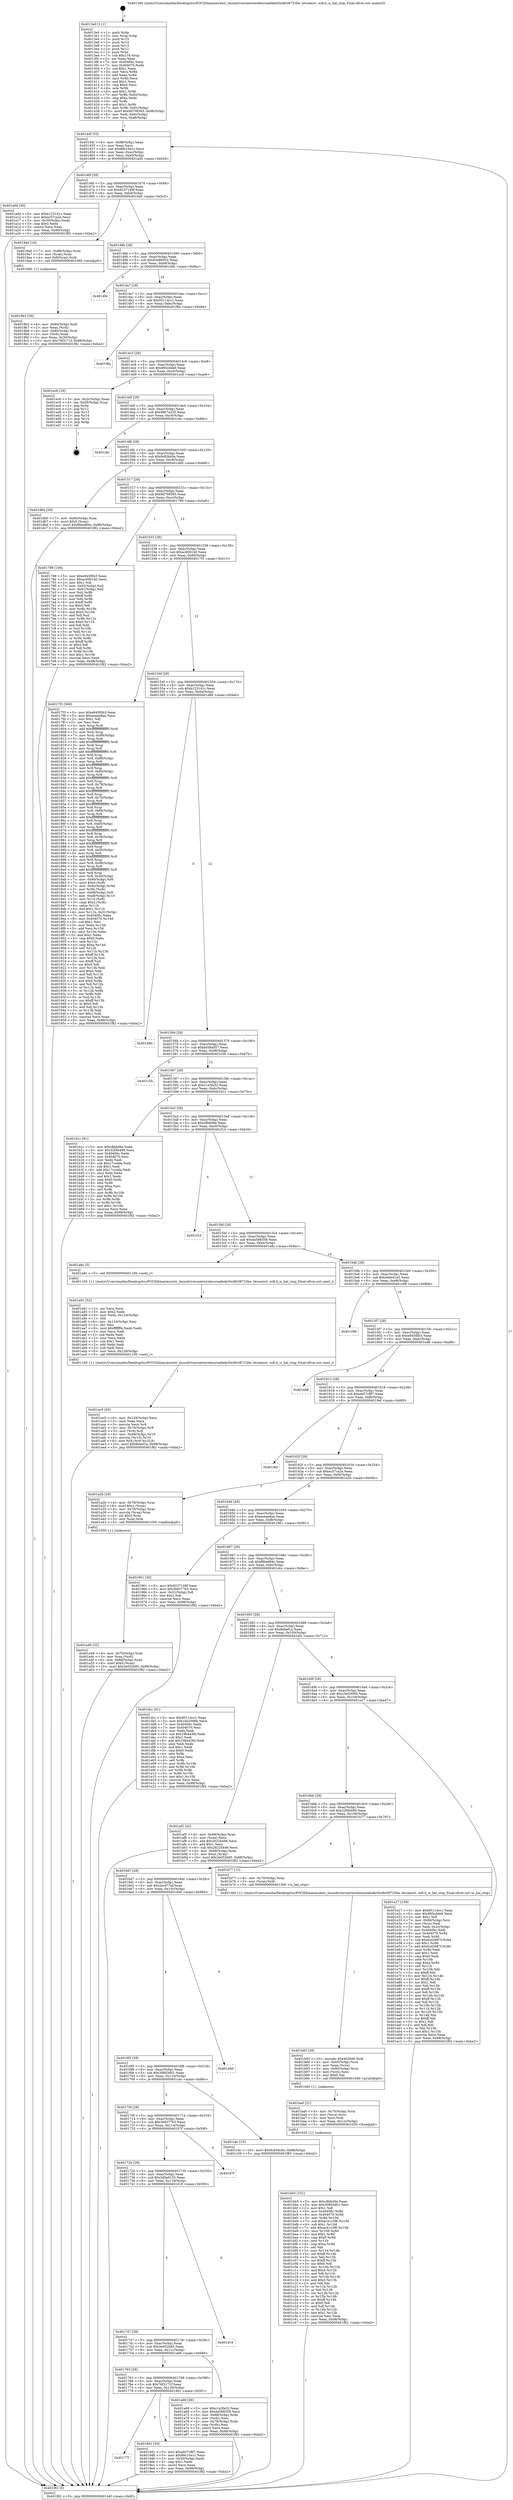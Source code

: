 digraph "0x4013e0" {
  label = "0x4013e0 (/mnt/c/Users/mathe/Desktop/tcc/POCII/binaries/extr_linuxdriversnetwirelessrealtekrtlwifirtl8723be..btcoexist..wifi.h_is_hal_stop_Final-ollvm.out::main(0))"
  labelloc = "t"
  node[shape=record]

  Entry [label="",width=0.3,height=0.3,shape=circle,fillcolor=black,style=filled]
  "0x40144f" [label="{
     0x40144f [32]\l
     | [instrs]\l
     &nbsp;&nbsp;0x40144f \<+6\>: mov -0x98(%rbp),%eax\l
     &nbsp;&nbsp;0x401455 \<+2\>: mov %eax,%ecx\l
     &nbsp;&nbsp;0x401457 \<+6\>: sub $0x88c10a1c,%ecx\l
     &nbsp;&nbsp;0x40145d \<+6\>: mov %eax,-0xac(%rbp)\l
     &nbsp;&nbsp;0x401463 \<+6\>: mov %ecx,-0xb0(%rbp)\l
     &nbsp;&nbsp;0x401469 \<+6\>: je 0000000000401a0d \<main+0x62d\>\l
  }"]
  "0x401a0d" [label="{
     0x401a0d [30]\l
     | [instrs]\l
     &nbsp;&nbsp;0x401a0d \<+5\>: mov $0xb123141c,%eax\l
     &nbsp;&nbsp;0x401a12 \<+5\>: mov $0xec57ca2e,%ecx\l
     &nbsp;&nbsp;0x401a17 \<+3\>: mov -0x30(%rbp),%edx\l
     &nbsp;&nbsp;0x401a1a \<+3\>: cmp $0x0,%edx\l
     &nbsp;&nbsp;0x401a1d \<+3\>: cmove %ecx,%eax\l
     &nbsp;&nbsp;0x401a20 \<+6\>: mov %eax,-0x98(%rbp)\l
     &nbsp;&nbsp;0x401a26 \<+5\>: jmp 0000000000401f82 \<main+0xba2\>\l
  }"]
  "0x40146f" [label="{
     0x40146f [28]\l
     | [instrs]\l
     &nbsp;&nbsp;0x40146f \<+5\>: jmp 0000000000401474 \<main+0x94\>\l
     &nbsp;&nbsp;0x401474 \<+6\>: mov -0xac(%rbp),%eax\l
     &nbsp;&nbsp;0x40147a \<+5\>: sub $0x9237149f,%eax\l
     &nbsp;&nbsp;0x40147f \<+6\>: mov %eax,-0xb4(%rbp)\l
     &nbsp;&nbsp;0x401485 \<+6\>: je 00000000004019a0 \<main+0x5c0\>\l
  }"]
  Exit [label="",width=0.3,height=0.3,shape=circle,fillcolor=black,style=filled,peripheries=2]
  "0x4019a0" [label="{
     0x4019a0 [19]\l
     | [instrs]\l
     &nbsp;&nbsp;0x4019a0 \<+7\>: mov -0x88(%rbp),%rax\l
     &nbsp;&nbsp;0x4019a7 \<+3\>: mov (%rax),%rax\l
     &nbsp;&nbsp;0x4019aa \<+4\>: mov 0x8(%rax),%rdi\l
     &nbsp;&nbsp;0x4019ae \<+5\>: call 0000000000401060 \<atoi@plt\>\l
     | [calls]\l
     &nbsp;&nbsp;0x401060 \{1\} (unknown)\l
  }"]
  "0x40148b" [label="{
     0x40148b [28]\l
     | [instrs]\l
     &nbsp;&nbsp;0x40148b \<+5\>: jmp 0000000000401490 \<main+0xb0\>\l
     &nbsp;&nbsp;0x401490 \<+6\>: mov -0xac(%rbp),%eax\l
     &nbsp;&nbsp;0x401496 \<+5\>: sub $0x93a86052,%eax\l
     &nbsp;&nbsp;0x40149b \<+6\>: mov %eax,-0xb8(%rbp)\l
     &nbsp;&nbsp;0x4014a1 \<+6\>: je 0000000000401d9c \<main+0x9bc\>\l
  }"]
  "0x401bb5" [label="{
     0x401bb5 [151]\l
     | [instrs]\l
     &nbsp;&nbsp;0x401bb5 \<+5\>: mov $0xc8bfcfde,%eax\l
     &nbsp;&nbsp;0x401bba \<+5\>: mov $0x30803d01,%esi\l
     &nbsp;&nbsp;0x401bbf \<+2\>: mov $0x1,%dl\l
     &nbsp;&nbsp;0x401bc1 \<+8\>: mov 0x40406c,%r8d\l
     &nbsp;&nbsp;0x401bc9 \<+8\>: mov 0x404070,%r9d\l
     &nbsp;&nbsp;0x401bd1 \<+3\>: mov %r8d,%r10d\l
     &nbsp;&nbsp;0x401bd4 \<+7\>: sub $0xac41c3f6,%r10d\l
     &nbsp;&nbsp;0x401bdb \<+4\>: sub $0x1,%r10d\l
     &nbsp;&nbsp;0x401bdf \<+7\>: add $0xac41c3f6,%r10d\l
     &nbsp;&nbsp;0x401be6 \<+4\>: imul %r10d,%r8d\l
     &nbsp;&nbsp;0x401bea \<+4\>: and $0x1,%r8d\l
     &nbsp;&nbsp;0x401bee \<+4\>: cmp $0x0,%r8d\l
     &nbsp;&nbsp;0x401bf2 \<+4\>: sete %r11b\l
     &nbsp;&nbsp;0x401bf6 \<+4\>: cmp $0xa,%r9d\l
     &nbsp;&nbsp;0x401bfa \<+3\>: setl %bl\l
     &nbsp;&nbsp;0x401bfd \<+3\>: mov %r11b,%r14b\l
     &nbsp;&nbsp;0x401c00 \<+4\>: xor $0xff,%r14b\l
     &nbsp;&nbsp;0x401c04 \<+3\>: mov %bl,%r15b\l
     &nbsp;&nbsp;0x401c07 \<+4\>: xor $0xff,%r15b\l
     &nbsp;&nbsp;0x401c0b \<+3\>: xor $0x0,%dl\l
     &nbsp;&nbsp;0x401c0e \<+3\>: mov %r14b,%r12b\l
     &nbsp;&nbsp;0x401c11 \<+4\>: and $0x0,%r12b\l
     &nbsp;&nbsp;0x401c15 \<+3\>: and %dl,%r11b\l
     &nbsp;&nbsp;0x401c18 \<+3\>: mov %r15b,%r13b\l
     &nbsp;&nbsp;0x401c1b \<+4\>: and $0x0,%r13b\l
     &nbsp;&nbsp;0x401c1f \<+2\>: and %dl,%bl\l
     &nbsp;&nbsp;0x401c21 \<+3\>: or %r11b,%r12b\l
     &nbsp;&nbsp;0x401c24 \<+3\>: or %bl,%r13b\l
     &nbsp;&nbsp;0x401c27 \<+3\>: xor %r13b,%r12b\l
     &nbsp;&nbsp;0x401c2a \<+3\>: or %r15b,%r14b\l
     &nbsp;&nbsp;0x401c2d \<+4\>: xor $0xff,%r14b\l
     &nbsp;&nbsp;0x401c31 \<+3\>: or $0x0,%dl\l
     &nbsp;&nbsp;0x401c34 \<+3\>: and %dl,%r14b\l
     &nbsp;&nbsp;0x401c37 \<+3\>: or %r14b,%r12b\l
     &nbsp;&nbsp;0x401c3a \<+4\>: test $0x1,%r12b\l
     &nbsp;&nbsp;0x401c3e \<+3\>: cmovne %esi,%eax\l
     &nbsp;&nbsp;0x401c41 \<+6\>: mov %eax,-0x98(%rbp)\l
     &nbsp;&nbsp;0x401c47 \<+5\>: jmp 0000000000401f82 \<main+0xba2\>\l
  }"]
  "0x401d9c" [label="{
     0x401d9c\l
  }", style=dashed]
  "0x4014a7" [label="{
     0x4014a7 [28]\l
     | [instrs]\l
     &nbsp;&nbsp;0x4014a7 \<+5\>: jmp 00000000004014ac \<main+0xcc\>\l
     &nbsp;&nbsp;0x4014ac \<+6\>: mov -0xac(%rbp),%eax\l
     &nbsp;&nbsp;0x4014b2 \<+5\>: sub $0x95114cc1,%eax\l
     &nbsp;&nbsp;0x4014b7 \<+6\>: mov %eax,-0xbc(%rbp)\l
     &nbsp;&nbsp;0x4014bd \<+6\>: je 0000000000401f6a \<main+0xb8a\>\l
  }"]
  "0x401ba0" [label="{
     0x401ba0 [21]\l
     | [instrs]\l
     &nbsp;&nbsp;0x401ba0 \<+4\>: mov -0x70(%rbp),%rcx\l
     &nbsp;&nbsp;0x401ba4 \<+3\>: mov (%rcx),%rcx\l
     &nbsp;&nbsp;0x401ba7 \<+3\>: mov %rcx,%rdi\l
     &nbsp;&nbsp;0x401baa \<+6\>: mov %eax,-0x12c(%rbp)\l
     &nbsp;&nbsp;0x401bb0 \<+5\>: call 0000000000401030 \<free@plt\>\l
     | [calls]\l
     &nbsp;&nbsp;0x401030 \{1\} (unknown)\l
  }"]
  "0x401f6a" [label="{
     0x401f6a\l
  }", style=dashed]
  "0x4014c3" [label="{
     0x4014c3 [28]\l
     | [instrs]\l
     &nbsp;&nbsp;0x4014c3 \<+5\>: jmp 00000000004014c8 \<main+0xe8\>\l
     &nbsp;&nbsp;0x4014c8 \<+6\>: mov -0xac(%rbp),%eax\l
     &nbsp;&nbsp;0x4014ce \<+5\>: sub $0x985cdde9,%eax\l
     &nbsp;&nbsp;0x4014d3 \<+6\>: mov %eax,-0xc0(%rbp)\l
     &nbsp;&nbsp;0x4014d9 \<+6\>: je 0000000000401ec6 \<main+0xae6\>\l
  }"]
  "0x401b83" [label="{
     0x401b83 [29]\l
     | [instrs]\l
     &nbsp;&nbsp;0x401b83 \<+10\>: movabs $0x4020d6,%rdi\l
     &nbsp;&nbsp;0x401b8d \<+4\>: mov -0x60(%rbp),%rcx\l
     &nbsp;&nbsp;0x401b91 \<+2\>: mov %eax,(%rcx)\l
     &nbsp;&nbsp;0x401b93 \<+4\>: mov -0x60(%rbp),%rcx\l
     &nbsp;&nbsp;0x401b97 \<+2\>: mov (%rcx),%esi\l
     &nbsp;&nbsp;0x401b99 \<+2\>: mov $0x0,%al\l
     &nbsp;&nbsp;0x401b9b \<+5\>: call 0000000000401040 \<printf@plt\>\l
     | [calls]\l
     &nbsp;&nbsp;0x401040 \{1\} (unknown)\l
  }"]
  "0x401ec6" [label="{
     0x401ec6 [18]\l
     | [instrs]\l
     &nbsp;&nbsp;0x401ec6 \<+3\>: mov -0x2c(%rbp),%eax\l
     &nbsp;&nbsp;0x401ec9 \<+4\>: lea -0x28(%rbp),%rsp\l
     &nbsp;&nbsp;0x401ecd \<+1\>: pop %rbx\l
     &nbsp;&nbsp;0x401ece \<+2\>: pop %r12\l
     &nbsp;&nbsp;0x401ed0 \<+2\>: pop %r13\l
     &nbsp;&nbsp;0x401ed2 \<+2\>: pop %r14\l
     &nbsp;&nbsp;0x401ed4 \<+2\>: pop %r15\l
     &nbsp;&nbsp;0x401ed6 \<+1\>: pop %rbp\l
     &nbsp;&nbsp;0x401ed7 \<+1\>: ret\l
  }"]
  "0x4014df" [label="{
     0x4014df [28]\l
     | [instrs]\l
     &nbsp;&nbsp;0x4014df \<+5\>: jmp 00000000004014e4 \<main+0x104\>\l
     &nbsp;&nbsp;0x4014e4 \<+6\>: mov -0xac(%rbp),%eax\l
     &nbsp;&nbsp;0x4014ea \<+5\>: sub $0x9967a225,%eax\l
     &nbsp;&nbsp;0x4014ef \<+6\>: mov %eax,-0xc4(%rbp)\l
     &nbsp;&nbsp;0x4014f5 \<+6\>: je 0000000000401cbc \<main+0x8dc\>\l
  }"]
  "0x401ac5" [label="{
     0x401ac5 [45]\l
     | [instrs]\l
     &nbsp;&nbsp;0x401ac5 \<+6\>: mov -0x128(%rbp),%ecx\l
     &nbsp;&nbsp;0x401acb \<+3\>: imul %eax,%ecx\l
     &nbsp;&nbsp;0x401ace \<+3\>: movslq %ecx,%r8\l
     &nbsp;&nbsp;0x401ad1 \<+4\>: mov -0x70(%rbp),%r9\l
     &nbsp;&nbsp;0x401ad5 \<+3\>: mov (%r9),%r9\l
     &nbsp;&nbsp;0x401ad8 \<+4\>: mov -0x68(%rbp),%r10\l
     &nbsp;&nbsp;0x401adc \<+3\>: movslq (%r10),%r10\l
     &nbsp;&nbsp;0x401adf \<+4\>: mov %r8,(%r9,%r10,8)\l
     &nbsp;&nbsp;0x401ae3 \<+10\>: movl $0x8ebef1a,-0x98(%rbp)\l
     &nbsp;&nbsp;0x401aed \<+5\>: jmp 0000000000401f82 \<main+0xba2\>\l
  }"]
  "0x401cbc" [label="{
     0x401cbc\l
  }", style=dashed]
  "0x4014fb" [label="{
     0x4014fb [28]\l
     | [instrs]\l
     &nbsp;&nbsp;0x4014fb \<+5\>: jmp 0000000000401500 \<main+0x120\>\l
     &nbsp;&nbsp;0x401500 \<+6\>: mov -0xac(%rbp),%eax\l
     &nbsp;&nbsp;0x401506 \<+5\>: sub $0x9c836c0e,%eax\l
     &nbsp;&nbsp;0x40150b \<+6\>: mov %eax,-0xc8(%rbp)\l
     &nbsp;&nbsp;0x401511 \<+6\>: je 0000000000401db0 \<main+0x9d0\>\l
  }"]
  "0x401a91" [label="{
     0x401a91 [52]\l
     | [instrs]\l
     &nbsp;&nbsp;0x401a91 \<+2\>: xor %ecx,%ecx\l
     &nbsp;&nbsp;0x401a93 \<+5\>: mov $0x2,%edx\l
     &nbsp;&nbsp;0x401a98 \<+6\>: mov %edx,-0x124(%rbp)\l
     &nbsp;&nbsp;0x401a9e \<+1\>: cltd\l
     &nbsp;&nbsp;0x401a9f \<+6\>: mov -0x124(%rbp),%esi\l
     &nbsp;&nbsp;0x401aa5 \<+2\>: idiv %esi\l
     &nbsp;&nbsp;0x401aa7 \<+6\>: imul $0xfffffffe,%edx,%edx\l
     &nbsp;&nbsp;0x401aad \<+2\>: mov %ecx,%edi\l
     &nbsp;&nbsp;0x401aaf \<+2\>: sub %edx,%edi\l
     &nbsp;&nbsp;0x401ab1 \<+2\>: mov %ecx,%edx\l
     &nbsp;&nbsp;0x401ab3 \<+3\>: sub $0x1,%edx\l
     &nbsp;&nbsp;0x401ab6 \<+2\>: add %edx,%edi\l
     &nbsp;&nbsp;0x401ab8 \<+2\>: sub %edi,%ecx\l
     &nbsp;&nbsp;0x401aba \<+6\>: mov %ecx,-0x128(%rbp)\l
     &nbsp;&nbsp;0x401ac0 \<+5\>: call 0000000000401160 \<next_i\>\l
     | [calls]\l
     &nbsp;&nbsp;0x401160 \{1\} (/mnt/c/Users/mathe/Desktop/tcc/POCII/binaries/extr_linuxdriversnetwirelessrealtekrtlwifirtl8723be..btcoexist..wifi.h_is_hal_stop_Final-ollvm.out::next_i)\l
  }"]
  "0x401db0" [label="{
     0x401db0 [28]\l
     | [instrs]\l
     &nbsp;&nbsp;0x401db0 \<+7\>: mov -0x90(%rbp),%rax\l
     &nbsp;&nbsp;0x401db7 \<+6\>: movl $0x0,(%rax)\l
     &nbsp;&nbsp;0x401dbd \<+10\>: movl $0xf8bed84c,-0x98(%rbp)\l
     &nbsp;&nbsp;0x401dc7 \<+5\>: jmp 0000000000401f82 \<main+0xba2\>\l
  }"]
  "0x401517" [label="{
     0x401517 [28]\l
     | [instrs]\l
     &nbsp;&nbsp;0x401517 \<+5\>: jmp 000000000040151c \<main+0x13c\>\l
     &nbsp;&nbsp;0x40151c \<+6\>: mov -0xac(%rbp),%eax\l
     &nbsp;&nbsp;0x401522 \<+5\>: sub $0x9d708365,%eax\l
     &nbsp;&nbsp;0x401527 \<+6\>: mov %eax,-0xcc(%rbp)\l
     &nbsp;&nbsp;0x40152d \<+6\>: je 0000000000401789 \<main+0x3a9\>\l
  }"]
  "0x401a48" [label="{
     0x401a48 [32]\l
     | [instrs]\l
     &nbsp;&nbsp;0x401a48 \<+4\>: mov -0x70(%rbp),%rdi\l
     &nbsp;&nbsp;0x401a4c \<+3\>: mov %rax,(%rdi)\l
     &nbsp;&nbsp;0x401a4f \<+4\>: mov -0x68(%rbp),%rax\l
     &nbsp;&nbsp;0x401a53 \<+6\>: movl $0x0,(%rax)\l
     &nbsp;&nbsp;0x401a59 \<+10\>: movl $0x3e052b85,-0x98(%rbp)\l
     &nbsp;&nbsp;0x401a63 \<+5\>: jmp 0000000000401f82 \<main+0xba2\>\l
  }"]
  "0x401789" [label="{
     0x401789 [106]\l
     | [instrs]\l
     &nbsp;&nbsp;0x401789 \<+5\>: mov $0xe845f0b3,%eax\l
     &nbsp;&nbsp;0x40178e \<+5\>: mov $0xac000140,%ecx\l
     &nbsp;&nbsp;0x401793 \<+2\>: mov $0x1,%dl\l
     &nbsp;&nbsp;0x401795 \<+7\>: mov -0x92(%rbp),%sil\l
     &nbsp;&nbsp;0x40179c \<+7\>: mov -0x91(%rbp),%dil\l
     &nbsp;&nbsp;0x4017a3 \<+3\>: mov %sil,%r8b\l
     &nbsp;&nbsp;0x4017a6 \<+4\>: xor $0xff,%r8b\l
     &nbsp;&nbsp;0x4017aa \<+3\>: mov %dil,%r9b\l
     &nbsp;&nbsp;0x4017ad \<+4\>: xor $0xff,%r9b\l
     &nbsp;&nbsp;0x4017b1 \<+3\>: xor $0x0,%dl\l
     &nbsp;&nbsp;0x4017b4 \<+3\>: mov %r8b,%r10b\l
     &nbsp;&nbsp;0x4017b7 \<+4\>: and $0x0,%r10b\l
     &nbsp;&nbsp;0x4017bb \<+3\>: and %dl,%sil\l
     &nbsp;&nbsp;0x4017be \<+3\>: mov %r9b,%r11b\l
     &nbsp;&nbsp;0x4017c1 \<+4\>: and $0x0,%r11b\l
     &nbsp;&nbsp;0x4017c5 \<+3\>: and %dl,%dil\l
     &nbsp;&nbsp;0x4017c8 \<+3\>: or %sil,%r10b\l
     &nbsp;&nbsp;0x4017cb \<+3\>: or %dil,%r11b\l
     &nbsp;&nbsp;0x4017ce \<+3\>: xor %r11b,%r10b\l
     &nbsp;&nbsp;0x4017d1 \<+3\>: or %r9b,%r8b\l
     &nbsp;&nbsp;0x4017d4 \<+4\>: xor $0xff,%r8b\l
     &nbsp;&nbsp;0x4017d8 \<+3\>: or $0x0,%dl\l
     &nbsp;&nbsp;0x4017db \<+3\>: and %dl,%r8b\l
     &nbsp;&nbsp;0x4017de \<+3\>: or %r8b,%r10b\l
     &nbsp;&nbsp;0x4017e1 \<+4\>: test $0x1,%r10b\l
     &nbsp;&nbsp;0x4017e5 \<+3\>: cmovne %ecx,%eax\l
     &nbsp;&nbsp;0x4017e8 \<+6\>: mov %eax,-0x98(%rbp)\l
     &nbsp;&nbsp;0x4017ee \<+5\>: jmp 0000000000401f82 \<main+0xba2\>\l
  }"]
  "0x401533" [label="{
     0x401533 [28]\l
     | [instrs]\l
     &nbsp;&nbsp;0x401533 \<+5\>: jmp 0000000000401538 \<main+0x158\>\l
     &nbsp;&nbsp;0x401538 \<+6\>: mov -0xac(%rbp),%eax\l
     &nbsp;&nbsp;0x40153e \<+5\>: sub $0xac000140,%eax\l
     &nbsp;&nbsp;0x401543 \<+6\>: mov %eax,-0xd0(%rbp)\l
     &nbsp;&nbsp;0x401549 \<+6\>: je 00000000004017f3 \<main+0x413\>\l
  }"]
  "0x401f82" [label="{
     0x401f82 [5]\l
     | [instrs]\l
     &nbsp;&nbsp;0x401f82 \<+5\>: jmp 000000000040144f \<main+0x6f\>\l
  }"]
  "0x4013e0" [label="{
     0x4013e0 [111]\l
     | [instrs]\l
     &nbsp;&nbsp;0x4013e0 \<+1\>: push %rbp\l
     &nbsp;&nbsp;0x4013e1 \<+3\>: mov %rsp,%rbp\l
     &nbsp;&nbsp;0x4013e4 \<+2\>: push %r15\l
     &nbsp;&nbsp;0x4013e6 \<+2\>: push %r14\l
     &nbsp;&nbsp;0x4013e8 \<+2\>: push %r13\l
     &nbsp;&nbsp;0x4013ea \<+2\>: push %r12\l
     &nbsp;&nbsp;0x4013ec \<+1\>: push %rbx\l
     &nbsp;&nbsp;0x4013ed \<+7\>: sub $0x118,%rsp\l
     &nbsp;&nbsp;0x4013f4 \<+2\>: xor %eax,%eax\l
     &nbsp;&nbsp;0x4013f6 \<+7\>: mov 0x40406c,%ecx\l
     &nbsp;&nbsp;0x4013fd \<+7\>: mov 0x404070,%edx\l
     &nbsp;&nbsp;0x401404 \<+3\>: sub $0x1,%eax\l
     &nbsp;&nbsp;0x401407 \<+3\>: mov %ecx,%r8d\l
     &nbsp;&nbsp;0x40140a \<+3\>: add %eax,%r8d\l
     &nbsp;&nbsp;0x40140d \<+4\>: imul %r8d,%ecx\l
     &nbsp;&nbsp;0x401411 \<+3\>: and $0x1,%ecx\l
     &nbsp;&nbsp;0x401414 \<+3\>: cmp $0x0,%ecx\l
     &nbsp;&nbsp;0x401417 \<+4\>: sete %r9b\l
     &nbsp;&nbsp;0x40141b \<+4\>: and $0x1,%r9b\l
     &nbsp;&nbsp;0x40141f \<+7\>: mov %r9b,-0x92(%rbp)\l
     &nbsp;&nbsp;0x401426 \<+3\>: cmp $0xa,%edx\l
     &nbsp;&nbsp;0x401429 \<+4\>: setl %r9b\l
     &nbsp;&nbsp;0x40142d \<+4\>: and $0x1,%r9b\l
     &nbsp;&nbsp;0x401431 \<+7\>: mov %r9b,-0x91(%rbp)\l
     &nbsp;&nbsp;0x401438 \<+10\>: movl $0x9d708365,-0x98(%rbp)\l
     &nbsp;&nbsp;0x401442 \<+6\>: mov %edi,-0x9c(%rbp)\l
     &nbsp;&nbsp;0x401448 \<+7\>: mov %rsi,-0xa8(%rbp)\l
  }"]
  "0x40177f" [label="{
     0x40177f\l
  }", style=dashed]
  "0x4017f3" [label="{
     0x4017f3 [366]\l
     | [instrs]\l
     &nbsp;&nbsp;0x4017f3 \<+5\>: mov $0xe845f0b3,%eax\l
     &nbsp;&nbsp;0x4017f8 \<+5\>: mov $0xeeeae8ae,%ecx\l
     &nbsp;&nbsp;0x4017fd \<+2\>: mov $0x1,%dl\l
     &nbsp;&nbsp;0x4017ff \<+2\>: xor %esi,%esi\l
     &nbsp;&nbsp;0x401801 \<+3\>: mov %rsp,%rdi\l
     &nbsp;&nbsp;0x401804 \<+4\>: add $0xfffffffffffffff0,%rdi\l
     &nbsp;&nbsp;0x401808 \<+3\>: mov %rdi,%rsp\l
     &nbsp;&nbsp;0x40180b \<+7\>: mov %rdi,-0x90(%rbp)\l
     &nbsp;&nbsp;0x401812 \<+3\>: mov %rsp,%rdi\l
     &nbsp;&nbsp;0x401815 \<+4\>: add $0xfffffffffffffff0,%rdi\l
     &nbsp;&nbsp;0x401819 \<+3\>: mov %rdi,%rsp\l
     &nbsp;&nbsp;0x40181c \<+3\>: mov %rsp,%r8\l
     &nbsp;&nbsp;0x40181f \<+4\>: add $0xfffffffffffffff0,%r8\l
     &nbsp;&nbsp;0x401823 \<+3\>: mov %r8,%rsp\l
     &nbsp;&nbsp;0x401826 \<+7\>: mov %r8,-0x88(%rbp)\l
     &nbsp;&nbsp;0x40182d \<+3\>: mov %rsp,%r8\l
     &nbsp;&nbsp;0x401830 \<+4\>: add $0xfffffffffffffff0,%r8\l
     &nbsp;&nbsp;0x401834 \<+3\>: mov %r8,%rsp\l
     &nbsp;&nbsp;0x401837 \<+4\>: mov %r8,-0x80(%rbp)\l
     &nbsp;&nbsp;0x40183b \<+3\>: mov %rsp,%r8\l
     &nbsp;&nbsp;0x40183e \<+4\>: add $0xfffffffffffffff0,%r8\l
     &nbsp;&nbsp;0x401842 \<+3\>: mov %r8,%rsp\l
     &nbsp;&nbsp;0x401845 \<+4\>: mov %r8,-0x78(%rbp)\l
     &nbsp;&nbsp;0x401849 \<+3\>: mov %rsp,%r8\l
     &nbsp;&nbsp;0x40184c \<+4\>: add $0xfffffffffffffff0,%r8\l
     &nbsp;&nbsp;0x401850 \<+3\>: mov %r8,%rsp\l
     &nbsp;&nbsp;0x401853 \<+4\>: mov %r8,-0x70(%rbp)\l
     &nbsp;&nbsp;0x401857 \<+3\>: mov %rsp,%r8\l
     &nbsp;&nbsp;0x40185a \<+4\>: add $0xfffffffffffffff0,%r8\l
     &nbsp;&nbsp;0x40185e \<+3\>: mov %r8,%rsp\l
     &nbsp;&nbsp;0x401861 \<+4\>: mov %r8,-0x68(%rbp)\l
     &nbsp;&nbsp;0x401865 \<+3\>: mov %rsp,%r8\l
     &nbsp;&nbsp;0x401868 \<+4\>: add $0xfffffffffffffff0,%r8\l
     &nbsp;&nbsp;0x40186c \<+3\>: mov %r8,%rsp\l
     &nbsp;&nbsp;0x40186f \<+4\>: mov %r8,-0x60(%rbp)\l
     &nbsp;&nbsp;0x401873 \<+3\>: mov %rsp,%r8\l
     &nbsp;&nbsp;0x401876 \<+4\>: add $0xfffffffffffffff0,%r8\l
     &nbsp;&nbsp;0x40187a \<+3\>: mov %r8,%rsp\l
     &nbsp;&nbsp;0x40187d \<+4\>: mov %r8,-0x58(%rbp)\l
     &nbsp;&nbsp;0x401881 \<+3\>: mov %rsp,%r8\l
     &nbsp;&nbsp;0x401884 \<+4\>: add $0xfffffffffffffff0,%r8\l
     &nbsp;&nbsp;0x401888 \<+3\>: mov %r8,%rsp\l
     &nbsp;&nbsp;0x40188b \<+4\>: mov %r8,-0x50(%rbp)\l
     &nbsp;&nbsp;0x40188f \<+3\>: mov %rsp,%r8\l
     &nbsp;&nbsp;0x401892 \<+4\>: add $0xfffffffffffffff0,%r8\l
     &nbsp;&nbsp;0x401896 \<+3\>: mov %r8,%rsp\l
     &nbsp;&nbsp;0x401899 \<+4\>: mov %r8,-0x48(%rbp)\l
     &nbsp;&nbsp;0x40189d \<+3\>: mov %rsp,%r8\l
     &nbsp;&nbsp;0x4018a0 \<+4\>: add $0xfffffffffffffff0,%r8\l
     &nbsp;&nbsp;0x4018a4 \<+3\>: mov %r8,%rsp\l
     &nbsp;&nbsp;0x4018a7 \<+4\>: mov %r8,-0x40(%rbp)\l
     &nbsp;&nbsp;0x4018ab \<+7\>: mov -0x90(%rbp),%r8\l
     &nbsp;&nbsp;0x4018b2 \<+7\>: movl $0x0,(%r8)\l
     &nbsp;&nbsp;0x4018b9 \<+7\>: mov -0x9c(%rbp),%r9d\l
     &nbsp;&nbsp;0x4018c0 \<+3\>: mov %r9d,(%rdi)\l
     &nbsp;&nbsp;0x4018c3 \<+7\>: mov -0x88(%rbp),%r8\l
     &nbsp;&nbsp;0x4018ca \<+7\>: mov -0xa8(%rbp),%r10\l
     &nbsp;&nbsp;0x4018d1 \<+3\>: mov %r10,(%r8)\l
     &nbsp;&nbsp;0x4018d4 \<+3\>: cmpl $0x2,(%rdi)\l
     &nbsp;&nbsp;0x4018d7 \<+4\>: setne %r11b\l
     &nbsp;&nbsp;0x4018db \<+4\>: and $0x1,%r11b\l
     &nbsp;&nbsp;0x4018df \<+4\>: mov %r11b,-0x31(%rbp)\l
     &nbsp;&nbsp;0x4018e3 \<+7\>: mov 0x40406c,%ebx\l
     &nbsp;&nbsp;0x4018ea \<+8\>: mov 0x404070,%r14d\l
     &nbsp;&nbsp;0x4018f2 \<+3\>: sub $0x1,%esi\l
     &nbsp;&nbsp;0x4018f5 \<+3\>: mov %ebx,%r15d\l
     &nbsp;&nbsp;0x4018f8 \<+3\>: add %esi,%r15d\l
     &nbsp;&nbsp;0x4018fb \<+4\>: imul %r15d,%ebx\l
     &nbsp;&nbsp;0x4018ff \<+3\>: and $0x1,%ebx\l
     &nbsp;&nbsp;0x401902 \<+3\>: cmp $0x0,%ebx\l
     &nbsp;&nbsp;0x401905 \<+4\>: sete %r11b\l
     &nbsp;&nbsp;0x401909 \<+4\>: cmp $0xa,%r14d\l
     &nbsp;&nbsp;0x40190d \<+4\>: setl %r12b\l
     &nbsp;&nbsp;0x401911 \<+3\>: mov %r11b,%r13b\l
     &nbsp;&nbsp;0x401914 \<+4\>: xor $0xff,%r13b\l
     &nbsp;&nbsp;0x401918 \<+3\>: mov %r12b,%sil\l
     &nbsp;&nbsp;0x40191b \<+4\>: xor $0xff,%sil\l
     &nbsp;&nbsp;0x40191f \<+3\>: xor $0x0,%dl\l
     &nbsp;&nbsp;0x401922 \<+3\>: mov %r13b,%dil\l
     &nbsp;&nbsp;0x401925 \<+4\>: and $0x0,%dil\l
     &nbsp;&nbsp;0x401929 \<+3\>: and %dl,%r11b\l
     &nbsp;&nbsp;0x40192c \<+3\>: mov %sil,%r8b\l
     &nbsp;&nbsp;0x40192f \<+4\>: and $0x0,%r8b\l
     &nbsp;&nbsp;0x401933 \<+3\>: and %dl,%r12b\l
     &nbsp;&nbsp;0x401936 \<+3\>: or %r11b,%dil\l
     &nbsp;&nbsp;0x401939 \<+3\>: or %r12b,%r8b\l
     &nbsp;&nbsp;0x40193c \<+3\>: xor %r8b,%dil\l
     &nbsp;&nbsp;0x40193f \<+3\>: or %sil,%r13b\l
     &nbsp;&nbsp;0x401942 \<+4\>: xor $0xff,%r13b\l
     &nbsp;&nbsp;0x401946 \<+3\>: or $0x0,%dl\l
     &nbsp;&nbsp;0x401949 \<+3\>: and %dl,%r13b\l
     &nbsp;&nbsp;0x40194c \<+3\>: or %r13b,%dil\l
     &nbsp;&nbsp;0x40194f \<+4\>: test $0x1,%dil\l
     &nbsp;&nbsp;0x401953 \<+3\>: cmovne %ecx,%eax\l
     &nbsp;&nbsp;0x401956 \<+6\>: mov %eax,-0x98(%rbp)\l
     &nbsp;&nbsp;0x40195c \<+5\>: jmp 0000000000401f82 \<main+0xba2\>\l
  }"]
  "0x40154f" [label="{
     0x40154f [28]\l
     | [instrs]\l
     &nbsp;&nbsp;0x40154f \<+5\>: jmp 0000000000401554 \<main+0x174\>\l
     &nbsp;&nbsp;0x401554 \<+6\>: mov -0xac(%rbp),%eax\l
     &nbsp;&nbsp;0x40155a \<+5\>: sub $0xb123141c,%eax\l
     &nbsp;&nbsp;0x40155f \<+6\>: mov %eax,-0xd4(%rbp)\l
     &nbsp;&nbsp;0x401565 \<+6\>: je 0000000000401d8d \<main+0x9ad\>\l
  }"]
  "0x4019d1" [label="{
     0x4019d1 [30]\l
     | [instrs]\l
     &nbsp;&nbsp;0x4019d1 \<+5\>: mov $0xeb57c8f7,%eax\l
     &nbsp;&nbsp;0x4019d6 \<+5\>: mov $0x88c10a1c,%ecx\l
     &nbsp;&nbsp;0x4019db \<+3\>: mov -0x30(%rbp),%edx\l
     &nbsp;&nbsp;0x4019de \<+3\>: cmp $0x1,%edx\l
     &nbsp;&nbsp;0x4019e1 \<+3\>: cmovl %ecx,%eax\l
     &nbsp;&nbsp;0x4019e4 \<+6\>: mov %eax,-0x98(%rbp)\l
     &nbsp;&nbsp;0x4019ea \<+5\>: jmp 0000000000401f82 \<main+0xba2\>\l
  }"]
  "0x401763" [label="{
     0x401763 [28]\l
     | [instrs]\l
     &nbsp;&nbsp;0x401763 \<+5\>: jmp 0000000000401768 \<main+0x388\>\l
     &nbsp;&nbsp;0x401768 \<+6\>: mov -0xac(%rbp),%eax\l
     &nbsp;&nbsp;0x40176e \<+5\>: sub $0x76f3171f,%eax\l
     &nbsp;&nbsp;0x401773 \<+6\>: mov %eax,-0x120(%rbp)\l
     &nbsp;&nbsp;0x401779 \<+6\>: je 00000000004019d1 \<main+0x5f1\>\l
  }"]
  "0x401d8d" [label="{
     0x401d8d\l
  }", style=dashed]
  "0x40156b" [label="{
     0x40156b [28]\l
     | [instrs]\l
     &nbsp;&nbsp;0x40156b \<+5\>: jmp 0000000000401570 \<main+0x190\>\l
     &nbsp;&nbsp;0x401570 \<+6\>: mov -0xac(%rbp),%eax\l
     &nbsp;&nbsp;0x401576 \<+5\>: sub $0xb458a057,%eax\l
     &nbsp;&nbsp;0x40157b \<+6\>: mov %eax,-0xd8(%rbp)\l
     &nbsp;&nbsp;0x401581 \<+6\>: je 0000000000401c5b \<main+0x87b\>\l
  }"]
  "0x401a68" [label="{
     0x401a68 [36]\l
     | [instrs]\l
     &nbsp;&nbsp;0x401a68 \<+5\>: mov $0xc1a3fa32,%eax\l
     &nbsp;&nbsp;0x401a6d \<+5\>: mov $0xda588358,%ecx\l
     &nbsp;&nbsp;0x401a72 \<+4\>: mov -0x68(%rbp),%rdx\l
     &nbsp;&nbsp;0x401a76 \<+2\>: mov (%rdx),%esi\l
     &nbsp;&nbsp;0x401a78 \<+4\>: mov -0x78(%rbp),%rdx\l
     &nbsp;&nbsp;0x401a7c \<+2\>: cmp (%rdx),%esi\l
     &nbsp;&nbsp;0x401a7e \<+3\>: cmovl %ecx,%eax\l
     &nbsp;&nbsp;0x401a81 \<+6\>: mov %eax,-0x98(%rbp)\l
     &nbsp;&nbsp;0x401a87 \<+5\>: jmp 0000000000401f82 \<main+0xba2\>\l
  }"]
  "0x401c5b" [label="{
     0x401c5b\l
  }", style=dashed]
  "0x401587" [label="{
     0x401587 [28]\l
     | [instrs]\l
     &nbsp;&nbsp;0x401587 \<+5\>: jmp 000000000040158c \<main+0x1ac\>\l
     &nbsp;&nbsp;0x40158c \<+6\>: mov -0xac(%rbp),%eax\l
     &nbsp;&nbsp;0x401592 \<+5\>: sub $0xc1a3fa32,%eax\l
     &nbsp;&nbsp;0x401597 \<+6\>: mov %eax,-0xdc(%rbp)\l
     &nbsp;&nbsp;0x40159d \<+6\>: je 0000000000401b1c \<main+0x73c\>\l
  }"]
  "0x401747" [label="{
     0x401747 [28]\l
     | [instrs]\l
     &nbsp;&nbsp;0x401747 \<+5\>: jmp 000000000040174c \<main+0x36c\>\l
     &nbsp;&nbsp;0x40174c \<+6\>: mov -0xac(%rbp),%eax\l
     &nbsp;&nbsp;0x401752 \<+5\>: sub $0x3e052b85,%eax\l
     &nbsp;&nbsp;0x401757 \<+6\>: mov %eax,-0x11c(%rbp)\l
     &nbsp;&nbsp;0x40175d \<+6\>: je 0000000000401a68 \<main+0x688\>\l
  }"]
  "0x401b1c" [label="{
     0x401b1c [91]\l
     | [instrs]\l
     &nbsp;&nbsp;0x401b1c \<+5\>: mov $0xc8bfcfde,%eax\l
     &nbsp;&nbsp;0x401b21 \<+5\>: mov $0x22f4b499,%ecx\l
     &nbsp;&nbsp;0x401b26 \<+7\>: mov 0x40406c,%edx\l
     &nbsp;&nbsp;0x401b2d \<+7\>: mov 0x404070,%esi\l
     &nbsp;&nbsp;0x401b34 \<+2\>: mov %edx,%edi\l
     &nbsp;&nbsp;0x401b36 \<+6\>: sub $0x17ccdda,%edi\l
     &nbsp;&nbsp;0x401b3c \<+3\>: sub $0x1,%edi\l
     &nbsp;&nbsp;0x401b3f \<+6\>: add $0x17ccdda,%edi\l
     &nbsp;&nbsp;0x401b45 \<+3\>: imul %edi,%edx\l
     &nbsp;&nbsp;0x401b48 \<+3\>: and $0x1,%edx\l
     &nbsp;&nbsp;0x401b4b \<+3\>: cmp $0x0,%edx\l
     &nbsp;&nbsp;0x401b4e \<+4\>: sete %r8b\l
     &nbsp;&nbsp;0x401b52 \<+3\>: cmp $0xa,%esi\l
     &nbsp;&nbsp;0x401b55 \<+4\>: setl %r9b\l
     &nbsp;&nbsp;0x401b59 \<+3\>: mov %r8b,%r10b\l
     &nbsp;&nbsp;0x401b5c \<+3\>: and %r9b,%r10b\l
     &nbsp;&nbsp;0x401b5f \<+3\>: xor %r9b,%r8b\l
     &nbsp;&nbsp;0x401b62 \<+3\>: or %r8b,%r10b\l
     &nbsp;&nbsp;0x401b65 \<+4\>: test $0x1,%r10b\l
     &nbsp;&nbsp;0x401b69 \<+3\>: cmovne %ecx,%eax\l
     &nbsp;&nbsp;0x401b6c \<+6\>: mov %eax,-0x98(%rbp)\l
     &nbsp;&nbsp;0x401b72 \<+5\>: jmp 0000000000401f82 \<main+0xba2\>\l
  }"]
  "0x4015a3" [label="{
     0x4015a3 [28]\l
     | [instrs]\l
     &nbsp;&nbsp;0x4015a3 \<+5\>: jmp 00000000004015a8 \<main+0x1c8\>\l
     &nbsp;&nbsp;0x4015a8 \<+6\>: mov -0xac(%rbp),%eax\l
     &nbsp;&nbsp;0x4015ae \<+5\>: sub $0xc8bfcfde,%eax\l
     &nbsp;&nbsp;0x4015b3 \<+6\>: mov %eax,-0xe0(%rbp)\l
     &nbsp;&nbsp;0x4015b9 \<+6\>: je 0000000000401f1d \<main+0xb3d\>\l
  }"]
  "0x401d16" [label="{
     0x401d16\l
  }", style=dashed]
  "0x401f1d" [label="{
     0x401f1d\l
  }", style=dashed]
  "0x4015bf" [label="{
     0x4015bf [28]\l
     | [instrs]\l
     &nbsp;&nbsp;0x4015bf \<+5\>: jmp 00000000004015c4 \<main+0x1e4\>\l
     &nbsp;&nbsp;0x4015c4 \<+6\>: mov -0xac(%rbp),%eax\l
     &nbsp;&nbsp;0x4015ca \<+5\>: sub $0xda588358,%eax\l
     &nbsp;&nbsp;0x4015cf \<+6\>: mov %eax,-0xe4(%rbp)\l
     &nbsp;&nbsp;0x4015d5 \<+6\>: je 0000000000401a8c \<main+0x6ac\>\l
  }"]
  "0x40172b" [label="{
     0x40172b [28]\l
     | [instrs]\l
     &nbsp;&nbsp;0x40172b \<+5\>: jmp 0000000000401730 \<main+0x350\>\l
     &nbsp;&nbsp;0x401730 \<+6\>: mov -0xac(%rbp),%eax\l
     &nbsp;&nbsp;0x401736 \<+5\>: sub $0x3d0a9133,%eax\l
     &nbsp;&nbsp;0x40173b \<+6\>: mov %eax,-0x118(%rbp)\l
     &nbsp;&nbsp;0x401741 \<+6\>: je 0000000000401d16 \<main+0x936\>\l
  }"]
  "0x401a8c" [label="{
     0x401a8c [5]\l
     | [instrs]\l
     &nbsp;&nbsp;0x401a8c \<+5\>: call 0000000000401160 \<next_i\>\l
     | [calls]\l
     &nbsp;&nbsp;0x401160 \{1\} (/mnt/c/Users/mathe/Desktop/tcc/POCII/binaries/extr_linuxdriversnetwirelessrealtekrtlwifirtl8723be..btcoexist..wifi.h_is_hal_stop_Final-ollvm.out::next_i)\l
  }"]
  "0x4015db" [label="{
     0x4015db [28]\l
     | [instrs]\l
     &nbsp;&nbsp;0x4015db \<+5\>: jmp 00000000004015e0 \<main+0x200\>\l
     &nbsp;&nbsp;0x4015e0 \<+6\>: mov -0xac(%rbp),%eax\l
     &nbsp;&nbsp;0x4015e6 \<+5\>: sub $0xda6e41a3,%eax\l
     &nbsp;&nbsp;0x4015eb \<+6\>: mov %eax,-0xe8(%rbp)\l
     &nbsp;&nbsp;0x4015f1 \<+6\>: je 0000000000401c98 \<main+0x8b8\>\l
  }"]
  "0x40197f" [label="{
     0x40197f\l
  }", style=dashed]
  "0x401c98" [label="{
     0x401c98\l
  }", style=dashed]
  "0x4015f7" [label="{
     0x4015f7 [28]\l
     | [instrs]\l
     &nbsp;&nbsp;0x4015f7 \<+5\>: jmp 00000000004015fc \<main+0x21c\>\l
     &nbsp;&nbsp;0x4015fc \<+6\>: mov -0xac(%rbp),%eax\l
     &nbsp;&nbsp;0x401602 \<+5\>: sub $0xe845f0b3,%eax\l
     &nbsp;&nbsp;0x401607 \<+6\>: mov %eax,-0xec(%rbp)\l
     &nbsp;&nbsp;0x40160d \<+6\>: je 0000000000401ed8 \<main+0xaf8\>\l
  }"]
  "0x40170f" [label="{
     0x40170f [28]\l
     | [instrs]\l
     &nbsp;&nbsp;0x40170f \<+5\>: jmp 0000000000401714 \<main+0x334\>\l
     &nbsp;&nbsp;0x401714 \<+6\>: mov -0xac(%rbp),%eax\l
     &nbsp;&nbsp;0x40171a \<+5\>: sub $0x3b837763,%eax\l
     &nbsp;&nbsp;0x40171f \<+6\>: mov %eax,-0x114(%rbp)\l
     &nbsp;&nbsp;0x401725 \<+6\>: je 000000000040197f \<main+0x59f\>\l
  }"]
  "0x401ed8" [label="{
     0x401ed8\l
  }", style=dashed]
  "0x401613" [label="{
     0x401613 [28]\l
     | [instrs]\l
     &nbsp;&nbsp;0x401613 \<+5\>: jmp 0000000000401618 \<main+0x238\>\l
     &nbsp;&nbsp;0x401618 \<+6\>: mov -0xac(%rbp),%eax\l
     &nbsp;&nbsp;0x40161e \<+5\>: sub $0xeb57c8f7,%eax\l
     &nbsp;&nbsp;0x401623 \<+6\>: mov %eax,-0xf0(%rbp)\l
     &nbsp;&nbsp;0x401629 \<+6\>: je 00000000004019ef \<main+0x60f\>\l
  }"]
  "0x401c4c" [label="{
     0x401c4c [15]\l
     | [instrs]\l
     &nbsp;&nbsp;0x401c4c \<+10\>: movl $0x9c836c0e,-0x98(%rbp)\l
     &nbsp;&nbsp;0x401c56 \<+5\>: jmp 0000000000401f82 \<main+0xba2\>\l
  }"]
  "0x4019ef" [label="{
     0x4019ef\l
  }", style=dashed]
  "0x40162f" [label="{
     0x40162f [28]\l
     | [instrs]\l
     &nbsp;&nbsp;0x40162f \<+5\>: jmp 0000000000401634 \<main+0x254\>\l
     &nbsp;&nbsp;0x401634 \<+6\>: mov -0xac(%rbp),%eax\l
     &nbsp;&nbsp;0x40163a \<+5\>: sub $0xec57ca2e,%eax\l
     &nbsp;&nbsp;0x40163f \<+6\>: mov %eax,-0xf4(%rbp)\l
     &nbsp;&nbsp;0x401645 \<+6\>: je 0000000000401a2b \<main+0x64b\>\l
  }"]
  "0x4016f3" [label="{
     0x4016f3 [28]\l
     | [instrs]\l
     &nbsp;&nbsp;0x4016f3 \<+5\>: jmp 00000000004016f8 \<main+0x318\>\l
     &nbsp;&nbsp;0x4016f8 \<+6\>: mov -0xac(%rbp),%eax\l
     &nbsp;&nbsp;0x4016fe \<+5\>: sub $0x30803d01,%eax\l
     &nbsp;&nbsp;0x401703 \<+6\>: mov %eax,-0x110(%rbp)\l
     &nbsp;&nbsp;0x401709 \<+6\>: je 0000000000401c4c \<main+0x86c\>\l
  }"]
  "0x401a2b" [label="{
     0x401a2b [29]\l
     | [instrs]\l
     &nbsp;&nbsp;0x401a2b \<+4\>: mov -0x78(%rbp),%rax\l
     &nbsp;&nbsp;0x401a2f \<+6\>: movl $0x1,(%rax)\l
     &nbsp;&nbsp;0x401a35 \<+4\>: mov -0x78(%rbp),%rax\l
     &nbsp;&nbsp;0x401a39 \<+3\>: movslq (%rax),%rax\l
     &nbsp;&nbsp;0x401a3c \<+4\>: shl $0x3,%rax\l
     &nbsp;&nbsp;0x401a40 \<+3\>: mov %rax,%rdi\l
     &nbsp;&nbsp;0x401a43 \<+5\>: call 0000000000401050 \<malloc@plt\>\l
     | [calls]\l
     &nbsp;&nbsp;0x401050 \{1\} (unknown)\l
  }"]
  "0x40164b" [label="{
     0x40164b [28]\l
     | [instrs]\l
     &nbsp;&nbsp;0x40164b \<+5\>: jmp 0000000000401650 \<main+0x270\>\l
     &nbsp;&nbsp;0x401650 \<+6\>: mov -0xac(%rbp),%eax\l
     &nbsp;&nbsp;0x401656 \<+5\>: sub $0xeeeae8ae,%eax\l
     &nbsp;&nbsp;0x40165b \<+6\>: mov %eax,-0xf8(%rbp)\l
     &nbsp;&nbsp;0x401661 \<+6\>: je 0000000000401961 \<main+0x581\>\l
  }"]
  "0x401d40" [label="{
     0x401d40\l
  }", style=dashed]
  "0x401961" [label="{
     0x401961 [30]\l
     | [instrs]\l
     &nbsp;&nbsp;0x401961 \<+5\>: mov $0x9237149f,%eax\l
     &nbsp;&nbsp;0x401966 \<+5\>: mov $0x3b837763,%ecx\l
     &nbsp;&nbsp;0x40196b \<+3\>: mov -0x31(%rbp),%dl\l
     &nbsp;&nbsp;0x40196e \<+3\>: test $0x1,%dl\l
     &nbsp;&nbsp;0x401971 \<+3\>: cmovne %ecx,%eax\l
     &nbsp;&nbsp;0x401974 \<+6\>: mov %eax,-0x98(%rbp)\l
     &nbsp;&nbsp;0x40197a \<+5\>: jmp 0000000000401f82 \<main+0xba2\>\l
  }"]
  "0x401667" [label="{
     0x401667 [28]\l
     | [instrs]\l
     &nbsp;&nbsp;0x401667 \<+5\>: jmp 000000000040166c \<main+0x28c\>\l
     &nbsp;&nbsp;0x40166c \<+6\>: mov -0xac(%rbp),%eax\l
     &nbsp;&nbsp;0x401672 \<+5\>: sub $0xf8bed84c,%eax\l
     &nbsp;&nbsp;0x401677 \<+6\>: mov %eax,-0xfc(%rbp)\l
     &nbsp;&nbsp;0x40167d \<+6\>: je 0000000000401dcc \<main+0x9ec\>\l
  }"]
  "0x4019b3" [label="{
     0x4019b3 [30]\l
     | [instrs]\l
     &nbsp;&nbsp;0x4019b3 \<+4\>: mov -0x80(%rbp),%rdi\l
     &nbsp;&nbsp;0x4019b7 \<+2\>: mov %eax,(%rdi)\l
     &nbsp;&nbsp;0x4019b9 \<+4\>: mov -0x80(%rbp),%rdi\l
     &nbsp;&nbsp;0x4019bd \<+2\>: mov (%rdi),%eax\l
     &nbsp;&nbsp;0x4019bf \<+3\>: mov %eax,-0x30(%rbp)\l
     &nbsp;&nbsp;0x4019c2 \<+10\>: movl $0x76f3171f,-0x98(%rbp)\l
     &nbsp;&nbsp;0x4019cc \<+5\>: jmp 0000000000401f82 \<main+0xba2\>\l
  }"]
  "0x4016d7" [label="{
     0x4016d7 [28]\l
     | [instrs]\l
     &nbsp;&nbsp;0x4016d7 \<+5\>: jmp 00000000004016dc \<main+0x2fc\>\l
     &nbsp;&nbsp;0x4016dc \<+6\>: mov -0xac(%rbp),%eax\l
     &nbsp;&nbsp;0x4016e2 \<+5\>: sub $0x2ecd77af,%eax\l
     &nbsp;&nbsp;0x4016e7 \<+6\>: mov %eax,-0x10c(%rbp)\l
     &nbsp;&nbsp;0x4016ed \<+6\>: je 0000000000401d40 \<main+0x960\>\l
  }"]
  "0x401dcc" [label="{
     0x401dcc [91]\l
     | [instrs]\l
     &nbsp;&nbsp;0x401dcc \<+5\>: mov $0x95114cc1,%eax\l
     &nbsp;&nbsp;0x401dd1 \<+5\>: mov $0x1be2006b,%ecx\l
     &nbsp;&nbsp;0x401dd6 \<+7\>: mov 0x40406c,%edx\l
     &nbsp;&nbsp;0x401ddd \<+7\>: mov 0x404070,%esi\l
     &nbsp;&nbsp;0x401de4 \<+2\>: mov %edx,%edi\l
     &nbsp;&nbsp;0x401de6 \<+6\>: sub $0x19b443fd,%edi\l
     &nbsp;&nbsp;0x401dec \<+3\>: sub $0x1,%edi\l
     &nbsp;&nbsp;0x401def \<+6\>: add $0x19b443fd,%edi\l
     &nbsp;&nbsp;0x401df5 \<+3\>: imul %edi,%edx\l
     &nbsp;&nbsp;0x401df8 \<+3\>: and $0x1,%edx\l
     &nbsp;&nbsp;0x401dfb \<+3\>: cmp $0x0,%edx\l
     &nbsp;&nbsp;0x401dfe \<+4\>: sete %r8b\l
     &nbsp;&nbsp;0x401e02 \<+3\>: cmp $0xa,%esi\l
     &nbsp;&nbsp;0x401e05 \<+4\>: setl %r9b\l
     &nbsp;&nbsp;0x401e09 \<+3\>: mov %r8b,%r10b\l
     &nbsp;&nbsp;0x401e0c \<+3\>: and %r9b,%r10b\l
     &nbsp;&nbsp;0x401e0f \<+3\>: xor %r9b,%r8b\l
     &nbsp;&nbsp;0x401e12 \<+3\>: or %r8b,%r10b\l
     &nbsp;&nbsp;0x401e15 \<+4\>: test $0x1,%r10b\l
     &nbsp;&nbsp;0x401e19 \<+3\>: cmovne %ecx,%eax\l
     &nbsp;&nbsp;0x401e1c \<+6\>: mov %eax,-0x98(%rbp)\l
     &nbsp;&nbsp;0x401e22 \<+5\>: jmp 0000000000401f82 \<main+0xba2\>\l
  }"]
  "0x401683" [label="{
     0x401683 [28]\l
     | [instrs]\l
     &nbsp;&nbsp;0x401683 \<+5\>: jmp 0000000000401688 \<main+0x2a8\>\l
     &nbsp;&nbsp;0x401688 \<+6\>: mov -0xac(%rbp),%eax\l
     &nbsp;&nbsp;0x40168e \<+5\>: sub $0x8ebef1a,%eax\l
     &nbsp;&nbsp;0x401693 \<+6\>: mov %eax,-0x100(%rbp)\l
     &nbsp;&nbsp;0x401699 \<+6\>: je 0000000000401af2 \<main+0x712\>\l
  }"]
  "0x401b77" [label="{
     0x401b77 [12]\l
     | [instrs]\l
     &nbsp;&nbsp;0x401b77 \<+4\>: mov -0x70(%rbp),%rax\l
     &nbsp;&nbsp;0x401b7b \<+3\>: mov (%rax),%rdi\l
     &nbsp;&nbsp;0x401b7e \<+5\>: call 00000000004013b0 \<is_hal_stop\>\l
     | [calls]\l
     &nbsp;&nbsp;0x4013b0 \{1\} (/mnt/c/Users/mathe/Desktop/tcc/POCII/binaries/extr_linuxdriversnetwirelessrealtekrtlwifirtl8723be..btcoexist..wifi.h_is_hal_stop_Final-ollvm.out::is_hal_stop)\l
  }"]
  "0x401af2" [label="{
     0x401af2 [42]\l
     | [instrs]\l
     &nbsp;&nbsp;0x401af2 \<+4\>: mov -0x68(%rbp),%rax\l
     &nbsp;&nbsp;0x401af6 \<+2\>: mov (%rax),%ecx\l
     &nbsp;&nbsp;0x401af8 \<+6\>: add $0x2622b446,%ecx\l
     &nbsp;&nbsp;0x401afe \<+3\>: add $0x1,%ecx\l
     &nbsp;&nbsp;0x401b01 \<+6\>: sub $0x2622b446,%ecx\l
     &nbsp;&nbsp;0x401b07 \<+4\>: mov -0x68(%rbp),%rax\l
     &nbsp;&nbsp;0x401b0b \<+2\>: mov %ecx,(%rax)\l
     &nbsp;&nbsp;0x401b0d \<+10\>: movl $0x3e052b85,-0x98(%rbp)\l
     &nbsp;&nbsp;0x401b17 \<+5\>: jmp 0000000000401f82 \<main+0xba2\>\l
  }"]
  "0x40169f" [label="{
     0x40169f [28]\l
     | [instrs]\l
     &nbsp;&nbsp;0x40169f \<+5\>: jmp 00000000004016a4 \<main+0x2c4\>\l
     &nbsp;&nbsp;0x4016a4 \<+6\>: mov -0xac(%rbp),%eax\l
     &nbsp;&nbsp;0x4016aa \<+5\>: sub $0x1be2006b,%eax\l
     &nbsp;&nbsp;0x4016af \<+6\>: mov %eax,-0x104(%rbp)\l
     &nbsp;&nbsp;0x4016b5 \<+6\>: je 0000000000401e27 \<main+0xa47\>\l
  }"]
  "0x4016bb" [label="{
     0x4016bb [28]\l
     | [instrs]\l
     &nbsp;&nbsp;0x4016bb \<+5\>: jmp 00000000004016c0 \<main+0x2e0\>\l
     &nbsp;&nbsp;0x4016c0 \<+6\>: mov -0xac(%rbp),%eax\l
     &nbsp;&nbsp;0x4016c6 \<+5\>: sub $0x22f4b499,%eax\l
     &nbsp;&nbsp;0x4016cb \<+6\>: mov %eax,-0x108(%rbp)\l
     &nbsp;&nbsp;0x4016d1 \<+6\>: je 0000000000401b77 \<main+0x797\>\l
  }"]
  "0x401e27" [label="{
     0x401e27 [159]\l
     | [instrs]\l
     &nbsp;&nbsp;0x401e27 \<+5\>: mov $0x95114cc1,%eax\l
     &nbsp;&nbsp;0x401e2c \<+5\>: mov $0x985cdde9,%ecx\l
     &nbsp;&nbsp;0x401e31 \<+2\>: mov $0x1,%dl\l
     &nbsp;&nbsp;0x401e33 \<+7\>: mov -0x90(%rbp),%rsi\l
     &nbsp;&nbsp;0x401e3a \<+2\>: mov (%rsi),%edi\l
     &nbsp;&nbsp;0x401e3c \<+3\>: mov %edi,-0x2c(%rbp)\l
     &nbsp;&nbsp;0x401e3f \<+7\>: mov 0x40406c,%edi\l
     &nbsp;&nbsp;0x401e46 \<+8\>: mov 0x404070,%r8d\l
     &nbsp;&nbsp;0x401e4e \<+3\>: mov %edi,%r9d\l
     &nbsp;&nbsp;0x401e51 \<+7\>: sub $0x6cd2887f,%r9d\l
     &nbsp;&nbsp;0x401e58 \<+4\>: sub $0x1,%r9d\l
     &nbsp;&nbsp;0x401e5c \<+7\>: add $0x6cd2887f,%r9d\l
     &nbsp;&nbsp;0x401e63 \<+4\>: imul %r9d,%edi\l
     &nbsp;&nbsp;0x401e67 \<+3\>: and $0x1,%edi\l
     &nbsp;&nbsp;0x401e6a \<+3\>: cmp $0x0,%edi\l
     &nbsp;&nbsp;0x401e6d \<+4\>: sete %r10b\l
     &nbsp;&nbsp;0x401e71 \<+4\>: cmp $0xa,%r8d\l
     &nbsp;&nbsp;0x401e75 \<+4\>: setl %r11b\l
     &nbsp;&nbsp;0x401e79 \<+3\>: mov %r10b,%bl\l
     &nbsp;&nbsp;0x401e7c \<+3\>: xor $0xff,%bl\l
     &nbsp;&nbsp;0x401e7f \<+3\>: mov %r11b,%r14b\l
     &nbsp;&nbsp;0x401e82 \<+4\>: xor $0xff,%r14b\l
     &nbsp;&nbsp;0x401e86 \<+3\>: xor $0x1,%dl\l
     &nbsp;&nbsp;0x401e89 \<+3\>: mov %bl,%r15b\l
     &nbsp;&nbsp;0x401e8c \<+4\>: and $0xff,%r15b\l
     &nbsp;&nbsp;0x401e90 \<+3\>: and %dl,%r10b\l
     &nbsp;&nbsp;0x401e93 \<+3\>: mov %r14b,%r12b\l
     &nbsp;&nbsp;0x401e96 \<+4\>: and $0xff,%r12b\l
     &nbsp;&nbsp;0x401e9a \<+3\>: and %dl,%r11b\l
     &nbsp;&nbsp;0x401e9d \<+3\>: or %r10b,%r15b\l
     &nbsp;&nbsp;0x401ea0 \<+3\>: or %r11b,%r12b\l
     &nbsp;&nbsp;0x401ea3 \<+3\>: xor %r12b,%r15b\l
     &nbsp;&nbsp;0x401ea6 \<+3\>: or %r14b,%bl\l
     &nbsp;&nbsp;0x401ea9 \<+3\>: xor $0xff,%bl\l
     &nbsp;&nbsp;0x401eac \<+3\>: or $0x1,%dl\l
     &nbsp;&nbsp;0x401eaf \<+2\>: and %dl,%bl\l
     &nbsp;&nbsp;0x401eb1 \<+3\>: or %bl,%r15b\l
     &nbsp;&nbsp;0x401eb4 \<+4\>: test $0x1,%r15b\l
     &nbsp;&nbsp;0x401eb8 \<+3\>: cmovne %ecx,%eax\l
     &nbsp;&nbsp;0x401ebb \<+6\>: mov %eax,-0x98(%rbp)\l
     &nbsp;&nbsp;0x401ec1 \<+5\>: jmp 0000000000401f82 \<main+0xba2\>\l
  }"]
  Entry -> "0x4013e0" [label=" 1"]
  "0x40144f" -> "0x401a0d" [label=" 1"]
  "0x40144f" -> "0x40146f" [label=" 17"]
  "0x401ec6" -> Exit [label=" 1"]
  "0x40146f" -> "0x4019a0" [label=" 1"]
  "0x40146f" -> "0x40148b" [label=" 16"]
  "0x401e27" -> "0x401f82" [label=" 1"]
  "0x40148b" -> "0x401d9c" [label=" 0"]
  "0x40148b" -> "0x4014a7" [label=" 16"]
  "0x401dcc" -> "0x401f82" [label=" 1"]
  "0x4014a7" -> "0x401f6a" [label=" 0"]
  "0x4014a7" -> "0x4014c3" [label=" 16"]
  "0x401db0" -> "0x401f82" [label=" 1"]
  "0x4014c3" -> "0x401ec6" [label=" 1"]
  "0x4014c3" -> "0x4014df" [label=" 15"]
  "0x401c4c" -> "0x401f82" [label=" 1"]
  "0x4014df" -> "0x401cbc" [label=" 0"]
  "0x4014df" -> "0x4014fb" [label=" 15"]
  "0x401bb5" -> "0x401f82" [label=" 1"]
  "0x4014fb" -> "0x401db0" [label=" 1"]
  "0x4014fb" -> "0x401517" [label=" 14"]
  "0x401ba0" -> "0x401bb5" [label=" 1"]
  "0x401517" -> "0x401789" [label=" 1"]
  "0x401517" -> "0x401533" [label=" 13"]
  "0x401789" -> "0x401f82" [label=" 1"]
  "0x4013e0" -> "0x40144f" [label=" 1"]
  "0x401f82" -> "0x40144f" [label=" 17"]
  "0x401b83" -> "0x401ba0" [label=" 1"]
  "0x401533" -> "0x4017f3" [label=" 1"]
  "0x401533" -> "0x40154f" [label=" 12"]
  "0x401b77" -> "0x401b83" [label=" 1"]
  "0x4017f3" -> "0x401f82" [label=" 1"]
  "0x401b1c" -> "0x401f82" [label=" 1"]
  "0x40154f" -> "0x401d8d" [label=" 0"]
  "0x40154f" -> "0x40156b" [label=" 12"]
  "0x401ac5" -> "0x401f82" [label=" 1"]
  "0x40156b" -> "0x401c5b" [label=" 0"]
  "0x40156b" -> "0x401587" [label=" 12"]
  "0x401a91" -> "0x401ac5" [label=" 1"]
  "0x401587" -> "0x401b1c" [label=" 1"]
  "0x401587" -> "0x4015a3" [label=" 11"]
  "0x401a68" -> "0x401f82" [label=" 2"]
  "0x4015a3" -> "0x401f1d" [label=" 0"]
  "0x4015a3" -> "0x4015bf" [label=" 11"]
  "0x401a48" -> "0x401f82" [label=" 1"]
  "0x4015bf" -> "0x401a8c" [label=" 1"]
  "0x4015bf" -> "0x4015db" [label=" 10"]
  "0x401a0d" -> "0x401f82" [label=" 1"]
  "0x4015db" -> "0x401c98" [label=" 0"]
  "0x4015db" -> "0x4015f7" [label=" 10"]
  "0x4019d1" -> "0x401f82" [label=" 1"]
  "0x4015f7" -> "0x401ed8" [label=" 0"]
  "0x4015f7" -> "0x401613" [label=" 10"]
  "0x401763" -> "0x4019d1" [label=" 1"]
  "0x401613" -> "0x4019ef" [label=" 0"]
  "0x401613" -> "0x40162f" [label=" 10"]
  "0x401af2" -> "0x401f82" [label=" 1"]
  "0x40162f" -> "0x401a2b" [label=" 1"]
  "0x40162f" -> "0x40164b" [label=" 9"]
  "0x401747" -> "0x401a68" [label=" 2"]
  "0x40164b" -> "0x401961" [label=" 1"]
  "0x40164b" -> "0x401667" [label=" 8"]
  "0x401961" -> "0x401f82" [label=" 1"]
  "0x4019a0" -> "0x4019b3" [label=" 1"]
  "0x4019b3" -> "0x401f82" [label=" 1"]
  "0x401a8c" -> "0x401a91" [label=" 1"]
  "0x401667" -> "0x401dcc" [label=" 1"]
  "0x401667" -> "0x401683" [label=" 7"]
  "0x40172b" -> "0x401d16" [label=" 0"]
  "0x401683" -> "0x401af2" [label=" 1"]
  "0x401683" -> "0x40169f" [label=" 6"]
  "0x401a2b" -> "0x401a48" [label=" 1"]
  "0x40169f" -> "0x401e27" [label=" 1"]
  "0x40169f" -> "0x4016bb" [label=" 5"]
  "0x40170f" -> "0x40172b" [label=" 3"]
  "0x4016bb" -> "0x401b77" [label=" 1"]
  "0x4016bb" -> "0x4016d7" [label=" 4"]
  "0x40172b" -> "0x401747" [label=" 3"]
  "0x4016d7" -> "0x401d40" [label=" 0"]
  "0x4016d7" -> "0x4016f3" [label=" 4"]
  "0x401747" -> "0x401763" [label=" 1"]
  "0x4016f3" -> "0x401c4c" [label=" 1"]
  "0x4016f3" -> "0x40170f" [label=" 3"]
  "0x401763" -> "0x40177f" [label=" 0"]
  "0x40170f" -> "0x40197f" [label=" 0"]
}

